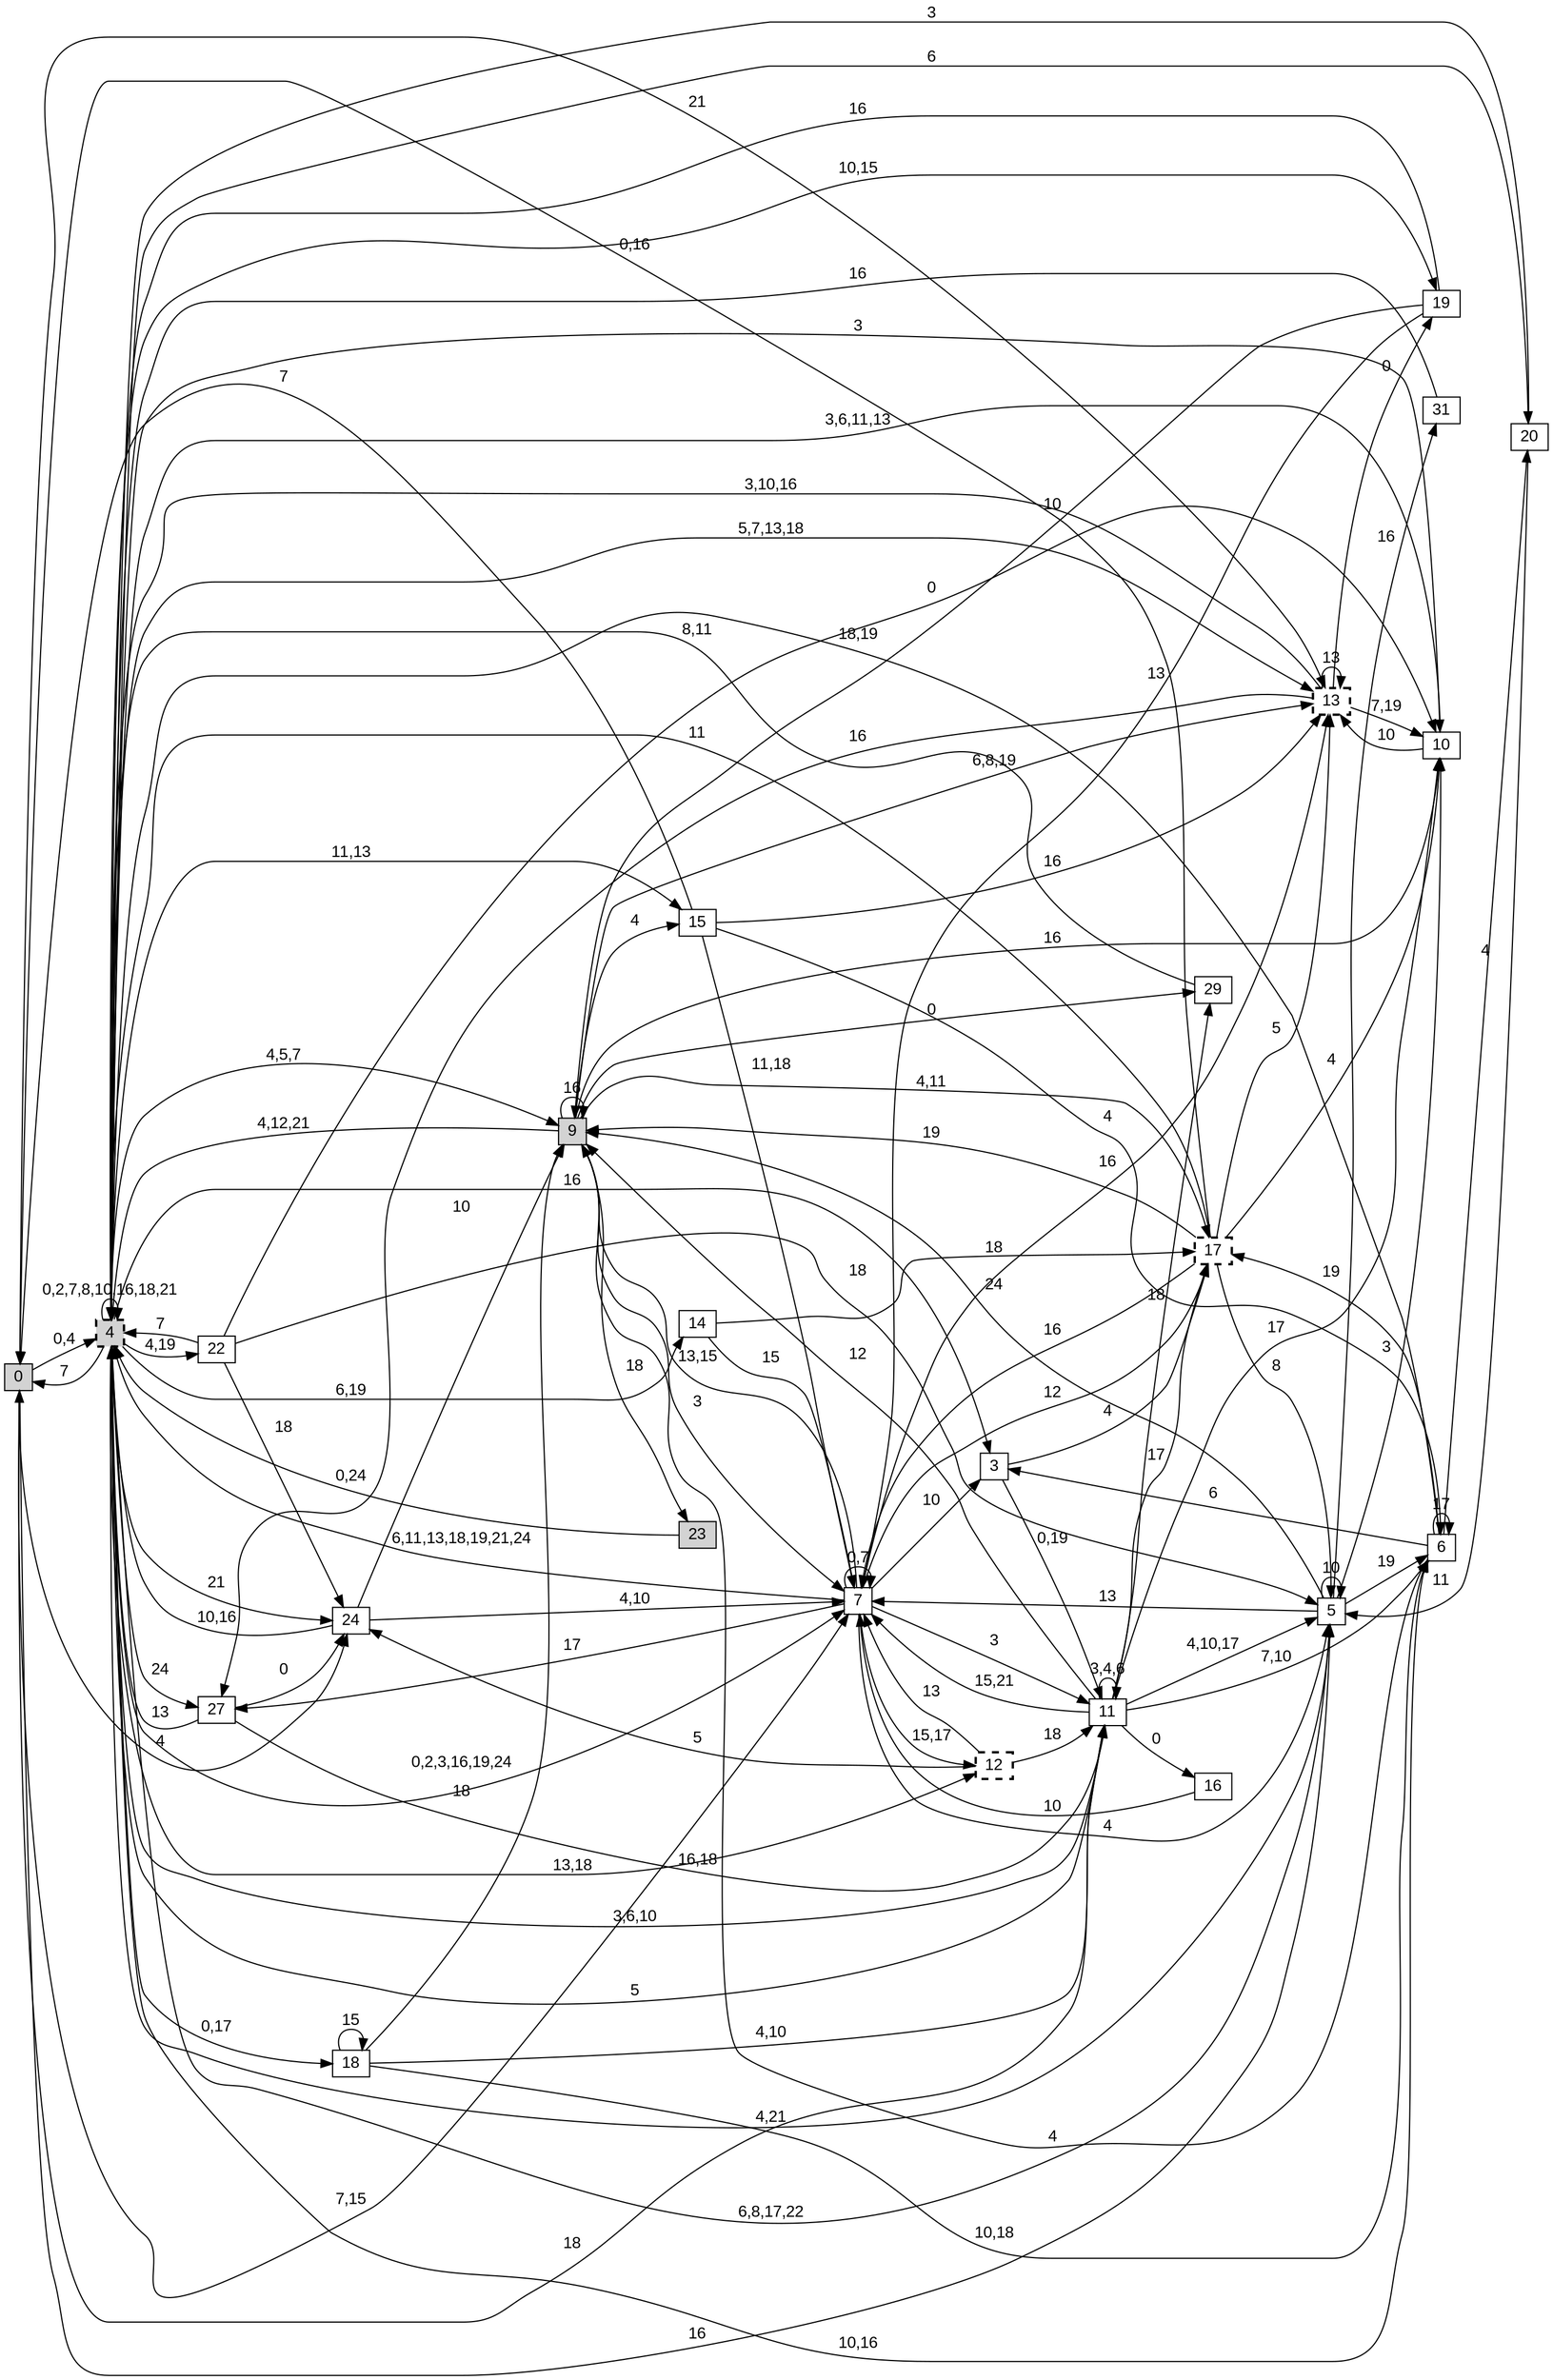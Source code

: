 digraph "NDFA" {
  rankdir=LR
  node [shape=box width=0.1 height=0.1 fontname=Arial]
  edge [fontname=Arial]
/* Estados */
 s0 [label="0" style="filled"] /* I:1 F:0 D:0 */
 s3 [label="3" ] /* I:0 F:0 D:0 */
 s4 [label="4" style="filled,bold,dashed"] /* I:1 F:1 D:0 */
 s5 [label="5" ] /* I:0 F:0 D:0 */
 s6 [label="6" ] /* I:0 F:0 D:0 */
 s7 [label="7" ] /* I:0 F:0 D:0 */
 s9 [label="9" style="filled"] /* I:1 F:0 D:0 */
 s10 [label="10" ] /* I:0 F:0 D:0 */
 s11 [label="11" ] /* I:0 F:0 D:0 */
 s12 [label="12" style="bold,dashed"] /* I:0 F:1 D:0 */
 s13 [label="13" style="bold,dashed"] /* I:0 F:1 D:0 */
 s14 [label="14" ] /* I:0 F:0 D:0 */
 s15 [label="15" ] /* I:0 F:0 D:0 */
 s16 [label="16" ] /* I:0 F:0 D:0 */
 s17 [label="17" style="bold,dashed"] /* I:0 F:1 D:0 */
 s18 [label="18" ] /* I:0 F:0 D:0 */
 s19 [label="19" ] /* I:0 F:0 D:0 */
 s20 [label="20" ] /* I:0 F:0 D:0 */
 s22 [label="22" ] /* I:0 F:0 D:0 */
 s23 [label="23" style="filled"] /* I:1 F:0 D:0 */
 s24 [label="24" ] /* I:0 F:0 D:0 */
 s27 [label="27" ] /* I:0 F:0 D:0 */
 s29 [label="29" ] /* I:0 F:0 D:0 */
 s31 [label="31" ] /* I:0 F:0 D:0 */
/* Transiciones */
  s0 -> s4 [label="0,4"]
  s0 -> s5 [label="16"]
  s0 -> s7 [label="7,15"]
  s0 -> s13 [label="21"]
  s0 -> s24 [label="4"]
  s3 -> s11 [label="0,19"]
  s3 -> s17 [label="4"]
  s4 -> s0 [label="7"]
  s4 -> s3 [label="16"]
  s4 -> s4 [label="0,2,7,8,10,16,18,21"]
  s4 -> s5 [label="4,21"]
  s4 -> s6 [label="10,16"]
  s4 -> s7 [label="0,2,3,16,19,24"]
  s4 -> s9 [label="4,5,7"]
  s4 -> s10 [label="3"]
  s4 -> s11 [label="3,6,10"]
  s4 -> s12 [label="13,18"]
  s4 -> s13 [label="5,7,13,18"]
  s4 -> s14 [label="6,19"]
  s4 -> s15 [label="11,13"]
  s4 -> s18 [label="0,17"]
  s4 -> s19 [label="10,15"]
  s4 -> s20 [label="6"]
  s4 -> s22 [label="4,19"]
  s4 -> s24 [label="21"]
  s4 -> s27 [label="24"]
  s5 -> s4 [label="6,8,17,22"]
  s5 -> s5 [label="10"]
  s5 -> s6 [label="19"]
  s5 -> s7 [label="13"]
  s5 -> s9 [label="24"]
  s5 -> s10 [label="3"]
  s5 -> s31 [label="16"]
  s6 -> s3 [label="6"]
  s6 -> s4 [label="18,19"]
  s6 -> s6 [label="17"]
  s6 -> s9 [label="4"]
  s6 -> s17 [label="19"]
  s6 -> s20 [label="4"]
  s7 -> s3 [label="10"]
  s7 -> s4 [label="6,11,13,18,19,21,24"]
  s7 -> s5 [label="4"]
  s7 -> s7 [label="0,7"]
  s7 -> s9 [label="13,15"]
  s7 -> s11 [label="3"]
  s7 -> s12 [label="15,17"]
  s7 -> s13 [label="16"]
  s7 -> s17 [label="12"]
  s7 -> s27 [label="17"]
  s9 -> s4 [label="4,12,21"]
  s9 -> s7 [label="3"]
  s9 -> s9 [label="16"]
  s9 -> s10 [label="16"]
  s9 -> s13 [label="6,8,19"]
  s9 -> s15 [label="4"]
  s9 -> s17 [label="4,11"]
  s9 -> s23 [label="18"]
  s9 -> s29 [label="0"]
  s10 -> s4 [label="3,6,11,13"]
  s10 -> s13 [label="10"]
  s11 -> s0 [label="18"]
  s11 -> s4 [label="5"]
  s11 -> s5 [label="4,10,17"]
  s11 -> s6 [label="7,10"]
  s11 -> s7 [label="15,21"]
  s11 -> s9 [label="12"]
  s11 -> s10 [label="17"]
  s11 -> s11 [label="3,4,6"]
  s11 -> s16 [label="0"]
  s11 -> s17 [label="17"]
  s11 -> s29 [label="18"]
  s12 -> s7 [label="13"]
  s12 -> s11 [label="18"]
  s12 -> s24 [label="5"]
  s13 -> s4 [label="3,10,16"]
  s13 -> s10 [label="7,19"]
  s13 -> s13 [label="13"]
  s13 -> s19 [label="0"]
  s13 -> s27 [label="16"]
  s14 -> s7 [label="15"]
  s14 -> s17 [label="18"]
  s15 -> s0 [label="7"]
  s15 -> s6 [label="4"]
  s15 -> s7 [label="11,18"]
  s15 -> s13 [label="16"]
  s16 -> s7 [label="10"]
  s17 -> s0 [label="0,16"]
  s17 -> s4 [label="11"]
  s17 -> s5 [label="8"]
  s17 -> s7 [label="16"]
  s17 -> s9 [label="19"]
  s17 -> s10 [label="4"]
  s17 -> s13 [label="5"]
  s18 -> s6 [label="10,18"]
  s18 -> s9 [label="18"]
  s18 -> s11 [label="4,10"]
  s18 -> s18 [label="15"]
  s19 -> s4 [label="16"]
  s19 -> s7 [label="13"]
  s19 -> s9 [label="10"]
  s20 -> s4 [label="3"]
  s20 -> s5 [label="11"]
  s22 -> s4 [label="7"]
  s22 -> s5 [label="18"]
  s22 -> s10 [label="0"]
  s22 -> s24 [label="18"]
  s23 -> s4 [label="0,24"]
  s24 -> s4 [label="10,16"]
  s24 -> s7 [label="4,10"]
  s24 -> s9 [label="10"]
  s27 -> s4 [label="13"]
  s27 -> s11 [label="16,18"]
  s27 -> s24 [label="0"]
  s29 -> s4 [label="8,11"]
  s31 -> s4 [label="16"]
}
